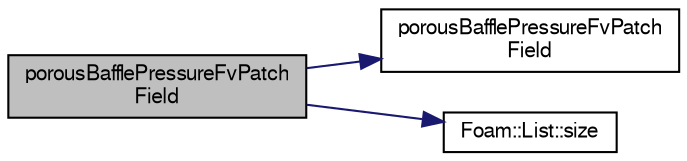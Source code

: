 digraph "porousBafflePressureFvPatchField"
{
  bgcolor="transparent";
  edge [fontname="FreeSans",fontsize="10",labelfontname="FreeSans",labelfontsize="10"];
  node [fontname="FreeSans",fontsize="10",shape=record];
  rankdir="LR";
  Node20 [label="porousBafflePressureFvPatch\lField",height=0.2,width=0.4,color="black", fillcolor="grey75", style="filled", fontcolor="black"];
  Node20 -> Node21 [color="midnightblue",fontsize="10",style="solid",fontname="FreeSans"];
  Node21 [label="porousBafflePressureFvPatch\lField",height=0.2,width=0.4,color="black",URL="$a30826.html#a985a2c64acbd5b3d6c55be3cbb860d02",tooltip="Construct from patch and internal field. "];
  Node20 -> Node22 [color="midnightblue",fontsize="10",style="solid",fontname="FreeSans"];
  Node22 [label="Foam::List::size",height=0.2,width=0.4,color="black",URL="$a25694.html#a8a5f6fa29bd4b500caf186f60245b384",tooltip="Override size to be inconsistent with allocated storage. "];
}
